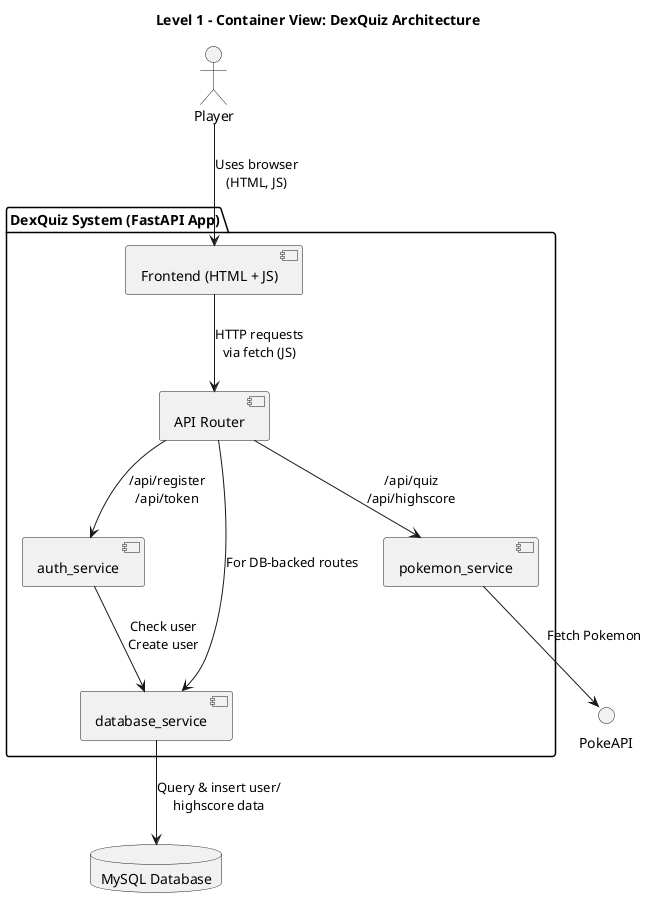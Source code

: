 @startuml
title Level 1 - Container View: DexQuiz Architecture

actor User as "Player"

interface PokeAPI

package "DexQuiz System (FastAPI App)" {
    
    [Frontend (HTML + JS)] as Frontend
    [API Router] as Router
    [auth_service] as Auth
    [pokemon_service] as Quiz
    [database_service] as DBService

    Router --> Auth : /api/register\n/api/token
    Router --> Quiz : /api/quiz\n/api/highscore
    Router --> DBService : For DB-backed routes

    Frontend --> Router : HTTP requests\nvia fetch (JS)
    Auth --> DBService : Check user\nCreate user
    Quiz --> PokeAPI : Fetch Pokemon
}

database "MySQL Database" as MySQL

DBService --> MySQL : Query & insert user/\nhighscore data

User --> Frontend : Uses browser\n(HTML, JS)

@enduml

